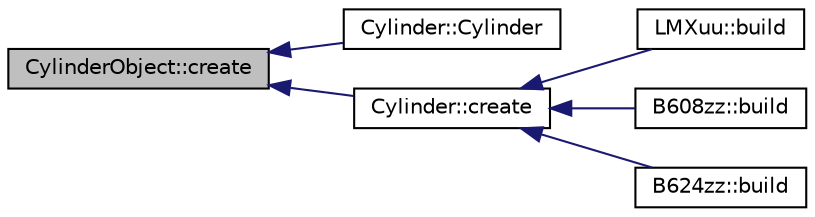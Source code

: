 digraph "CylinderObject::create"
{
  edge [fontname="Helvetica",fontsize="10",labelfontname="Helvetica",labelfontsize="10"];
  node [fontname="Helvetica",fontsize="10",shape=record];
  rankdir="LR";
  Node9 [label="CylinderObject::create",height=0.2,width=0.4,color="black", fillcolor="grey75", style="filled", fontcolor="black"];
  Node9 -> Node10 [dir="back",color="midnightblue",fontsize="10",style="solid",fontname="Helvetica"];
  Node10 [label="Cylinder::Cylinder",height=0.2,width=0.4,color="black", fillcolor="white", style="filled",URL="$classCylinder.html#a44d67f27c1b283b0d87ee84080874d9c",tooltip="Default cylinder constructor. "];
  Node9 -> Node11 [dir="back",color="midnightblue",fontsize="10",style="solid",fontname="Helvetica"];
  Node11 [label="Cylinder::create",height=0.2,width=0.4,color="black", fillcolor="white", style="filled",URL="$classCylinder.html#ac24009e8406642fc7b6a3de99129d077",tooltip="Creates a Cylinder Component. "];
  Node11 -> Node12 [dir="back",color="midnightblue",fontsize="10",style="solid",fontname="Helvetica"];
  Node12 [label="LMXuu::build",height=0.2,width=0.4,color="black", fillcolor="white", style="filled",URL="$classLMXuu.html#ab95344fdd682307f5165949185a9ff81",tooltip="Build the piece. "];
  Node11 -> Node13 [dir="back",color="midnightblue",fontsize="10",style="solid",fontname="Helvetica"];
  Node13 [label="B608zz::build",height=0.2,width=0.4,color="black", fillcolor="white", style="filled",URL="$classB608zz.html#a215462ae253333d0b69eb4c30a4b2f1a",tooltip="Build the piece. "];
  Node11 -> Node14 [dir="back",color="midnightblue",fontsize="10",style="solid",fontname="Helvetica"];
  Node14 [label="B624zz::build",height=0.2,width=0.4,color="black", fillcolor="white", style="filled",URL="$classB624zz.html#a4c1f5cecc65fc4227090746f1413b099",tooltip="Build the piece. "];
}
